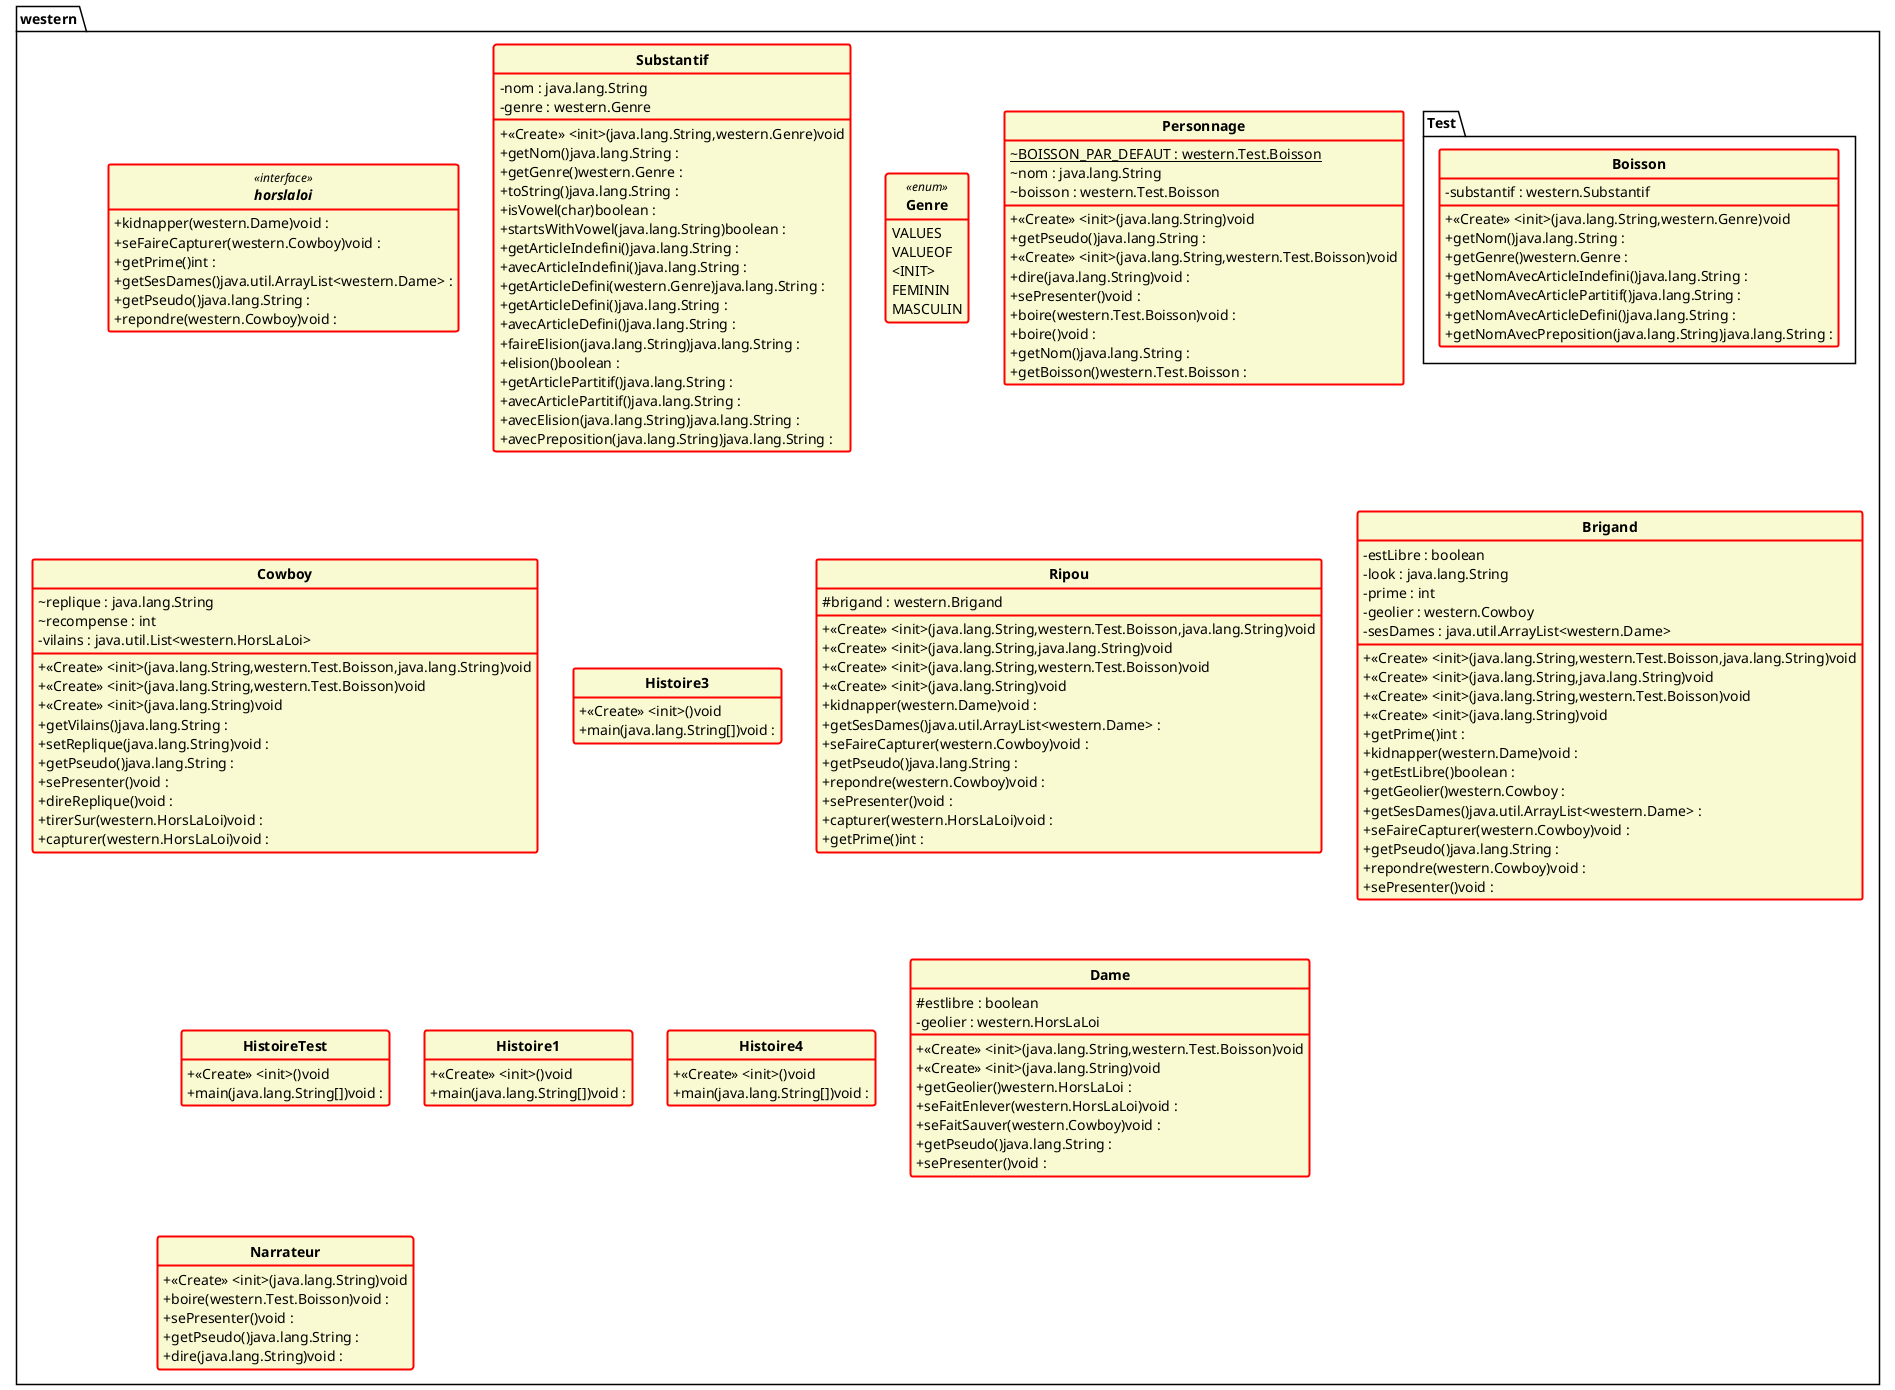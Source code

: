 @startuml

'Code généré automatiquement ;>
skinparam style strictuml
hide empty members
skinparam classAttributeIconSize 0
skinparam classFontStyle Bold
skinparam classbackgroundColor LightGoldenRodYellow
skinparam classbordercolor red
skinparam classattribute none
skinparam classborderthickness 2

package western{
interface horslaloi <<interface>> {
+ kidnapper(western.Dame)void : 
+ seFaireCapturer(western.Cowboy)void : 
+ getPrime()int : 
+ getSesDames()java.util.ArrayList<western.Dame> : 
+ getPseudo()java.lang.String : 
+ repondre(western.Cowboy)void : 

}
class Substantif {
- nom : java.lang.String 
- genre : western.Genre 

+ <<Create>> <init>(java.lang.String,western.Genre)void
+ getNom()java.lang.String : 
+ getGenre()western.Genre : 
+ toString()java.lang.String : 
+ isVowel(char)boolean : 
+ startsWithVowel(java.lang.String)boolean : 
+ getArticleIndefini()java.lang.String : 
+ avecArticleIndefini()java.lang.String : 
+ getArticleDefini(western.Genre)java.lang.String : 
+ getArticleDefini()java.lang.String : 
+ avecArticleDefini()java.lang.String : 
+ faireElision(java.lang.String)java.lang.String : 
+ elision()boolean : 
+ getArticlePartitif()java.lang.String : 
+ avecArticlePartitif()java.lang.String : 
+ avecElision(java.lang.String)java.lang.String : 
+ avecPreposition(java.lang.String)java.lang.String : 

}
enum Genre <<enum>>{


	VALUES
	VALUEOF
	<INIT>
	FEMININ
	MASCULIN


}
class Personnage {
~ BOISSON_PAR_DEFAUT : western.Test.Boisson {static}
~ nom : java.lang.String 
~ boisson : western.Test.Boisson 

+ <<Create>> <init>(java.lang.String)void
+ getPseudo()java.lang.String : 
+ <<Create>> <init>(java.lang.String,western.Test.Boisson)void
+ dire(java.lang.String)void : 
+ sePresenter()void : 
+ boire(western.Test.Boisson)void : 
+ boire()void : 
+ getNom()java.lang.String : 
+ getBoisson()western.Test.Boisson : 

}
class Cowboy {
~ replique : java.lang.String 
~ recompense : int 
- vilains : java.util.List<western.HorsLaLoi> 

+ <<Create>> <init>(java.lang.String,western.Test.Boisson,java.lang.String)void
+ <<Create>> <init>(java.lang.String,western.Test.Boisson)void
+ <<Create>> <init>(java.lang.String)void
+ getVilains()java.lang.String : 
+ setReplique(java.lang.String)void : 
+ getPseudo()java.lang.String : 
+ sePresenter()void : 
+ direReplique()void : 
+ tirerSur(western.HorsLaLoi)void : 
+ capturer(western.HorsLaLoi)void : 

}
class Histoire3 {

+ <<Create>> <init>()void
+ main(java.lang.String[])void : 

}
class Ripou {
# brigand : western.Brigand 

+ <<Create>> <init>(java.lang.String,western.Test.Boisson,java.lang.String)void
+ <<Create>> <init>(java.lang.String,java.lang.String)void
+ <<Create>> <init>(java.lang.String,western.Test.Boisson)void
+ <<Create>> <init>(java.lang.String)void
+ kidnapper(western.Dame)void : 
+ getSesDames()java.util.ArrayList<western.Dame> : 
+ seFaireCapturer(western.Cowboy)void : 
+ getPseudo()java.lang.String : 
+ repondre(western.Cowboy)void : 
+ sePresenter()void : 
+ capturer(western.HorsLaLoi)void : 
+ getPrime()int : 

}
class Brigand {
- estLibre : boolean 
- look : java.lang.String 
- prime : int 
- geolier : western.Cowboy 
- sesDames : java.util.ArrayList<western.Dame> 

+ <<Create>> <init>(java.lang.String,western.Test.Boisson,java.lang.String)void
+ <<Create>> <init>(java.lang.String,java.lang.String)void
+ <<Create>> <init>(java.lang.String,western.Test.Boisson)void
+ <<Create>> <init>(java.lang.String)void
+ getPrime()int : 
+ kidnapper(western.Dame)void : 
+ getEstLibre()boolean : 
+ getGeolier()western.Cowboy : 
+ getSesDames()java.util.ArrayList<western.Dame> : 
+ seFaireCapturer(western.Cowboy)void : 
+ getPseudo()java.lang.String : 
+ repondre(western.Cowboy)void : 
+ sePresenter()void : 

}
class HistoireTest {

+ <<Create>> <init>()void
+ main(java.lang.String[])void : 

}
class Histoire1 {

+ <<Create>> <init>()void
+ main(java.lang.String[])void : 

}
class Histoire4 {

+ <<Create>> <init>()void
+ main(java.lang.String[])void : 

}
class Dame {
# estlibre : boolean 
- geolier : western.HorsLaLoi 

+ <<Create>> <init>(java.lang.String,western.Test.Boisson)void
+ <<Create>> <init>(java.lang.String)void
+ getGeolier()western.HorsLaLoi : 
+ seFaitEnlever(western.HorsLaLoi)void : 
+ seFaitSauver(western.Cowboy)void : 
+ getPseudo()java.lang.String : 
+ sePresenter()void : 

}
class Narrateur {

+ <<Create>> <init>(java.lang.String)void
+ boire(western.Test.Boisson)void : 
+ sePresenter()void : 
+ getPseudo()java.lang.String : 
+ dire(java.lang.String)void : 

}
}

package western.Test{
class Boisson {
- substantif : western.Substantif 

+ <<Create>> <init>(java.lang.String,western.Genre)void
+ getNom()java.lang.String : 
+ getGenre()western.Genre : 
+ getNomAvecArticleIndefini()java.lang.String : 
+ getNomAvecArticlePartitif()java.lang.String : 
+ getNomAvecArticleDefini()java.lang.String : 
+ getNomAvecPreposition(java.lang.String)java.lang.String : 

}
}


@enduml